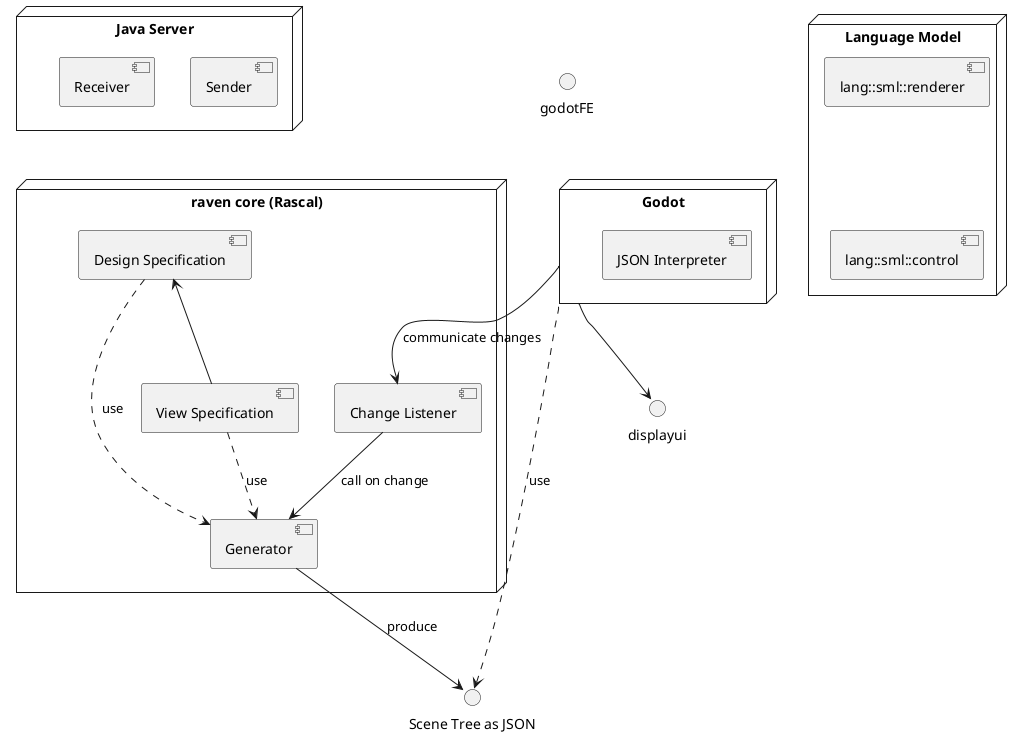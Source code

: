 @startuml

node "Language Model" as langmodel {
    component "lang::sml::renderer"
    component "lang::sml::control"
}

"lang::sml::renderer" -[hidden]-> "lang::sml::control"

node "raven core (Rascal)" as rascal {
    component "Design Specification" as ds {

    }
    component "View Specification" as vs {

        }
    component "Change Listener" as listener

    component "Generator" as gen

}

interface "Scene Tree as JSON" as json

node "Java Server" as java {
component "Sender"
component "Receiver"
}

node "Godot" as godotBE {
component "Sender"
component "Receiver"
component "JSON Interpreter"
}


java -[hidden]-> rascal
json <.. godotBE :use
godotFE -[hidden]-> godotBE
ds ..> gen :use
 vs -u-> ds

godotBE --> displayui


vs ..> gen :use
gen --> json :produce
godotBE --> listener: communicate changes
listener --> gen :call on change

@enduml